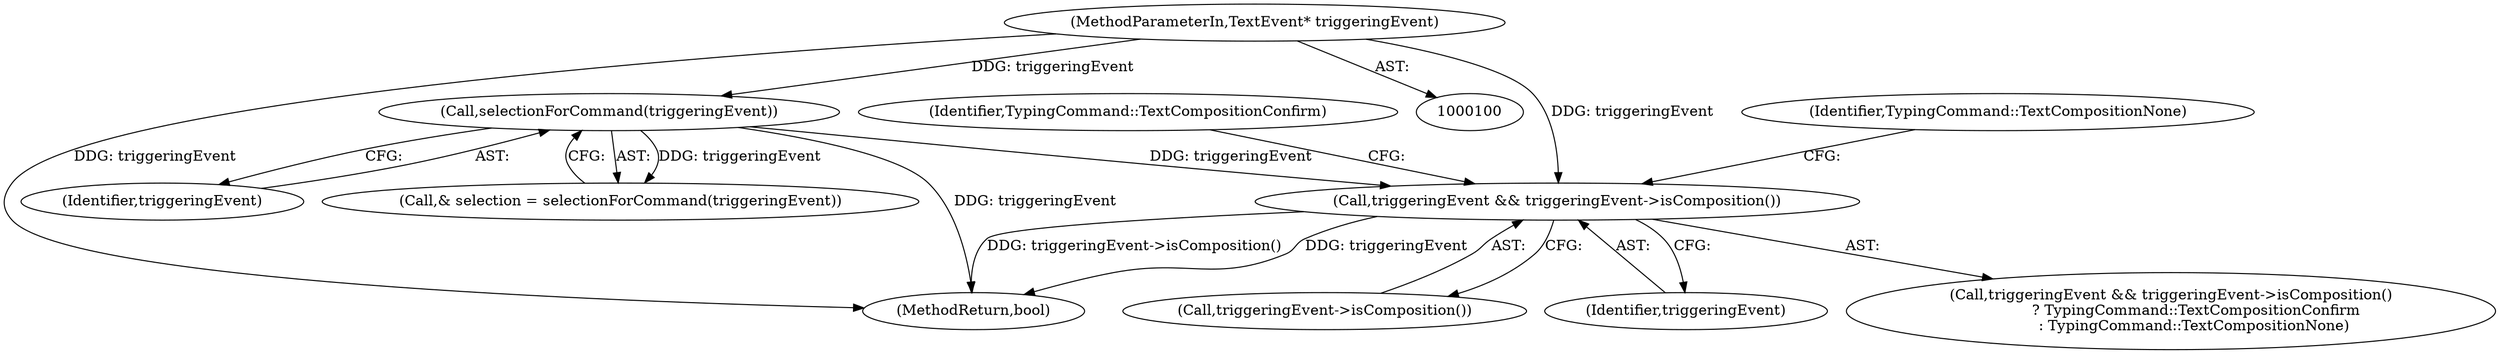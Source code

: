 digraph "0_Chrome_a69c7b5d863dacbb08bfaa04359e3bc0bb4470dc@pointer" {
"1000134" [label="(Call,triggeringEvent && triggeringEvent->isComposition())"];
"1000112" [label="(Call,selectionForCommand(triggeringEvent))"];
"1000103" [label="(MethodParameterIn,TextEvent* triggeringEvent)"];
"1000133" [label="(Call,triggeringEvent && triggeringEvent->isComposition()\n           ? TypingCommand::TextCompositionConfirm\n          : TypingCommand::TextCompositionNone)"];
"1000134" [label="(Call,triggeringEvent && triggeringEvent->isComposition())"];
"1000162" [label="(MethodReturn,bool)"];
"1000112" [label="(Call,selectionForCommand(triggeringEvent))"];
"1000110" [label="(Call,& selection = selectionForCommand(triggeringEvent))"];
"1000113" [label="(Identifier,triggeringEvent)"];
"1000103" [label="(MethodParameterIn,TextEvent* triggeringEvent)"];
"1000136" [label="(Call,triggeringEvent->isComposition())"];
"1000138" [label="(Identifier,TypingCommand::TextCompositionNone)"];
"1000135" [label="(Identifier,triggeringEvent)"];
"1000137" [label="(Identifier,TypingCommand::TextCompositionConfirm)"];
"1000134" -> "1000133"  [label="AST: "];
"1000134" -> "1000135"  [label="CFG: "];
"1000134" -> "1000136"  [label="CFG: "];
"1000135" -> "1000134"  [label="AST: "];
"1000136" -> "1000134"  [label="AST: "];
"1000137" -> "1000134"  [label="CFG: "];
"1000138" -> "1000134"  [label="CFG: "];
"1000134" -> "1000162"  [label="DDG: triggeringEvent"];
"1000134" -> "1000162"  [label="DDG: triggeringEvent->isComposition()"];
"1000112" -> "1000134"  [label="DDG: triggeringEvent"];
"1000103" -> "1000134"  [label="DDG: triggeringEvent"];
"1000112" -> "1000110"  [label="AST: "];
"1000112" -> "1000113"  [label="CFG: "];
"1000113" -> "1000112"  [label="AST: "];
"1000110" -> "1000112"  [label="CFG: "];
"1000112" -> "1000162"  [label="DDG: triggeringEvent"];
"1000112" -> "1000110"  [label="DDG: triggeringEvent"];
"1000103" -> "1000112"  [label="DDG: triggeringEvent"];
"1000103" -> "1000100"  [label="AST: "];
"1000103" -> "1000162"  [label="DDG: triggeringEvent"];
}
